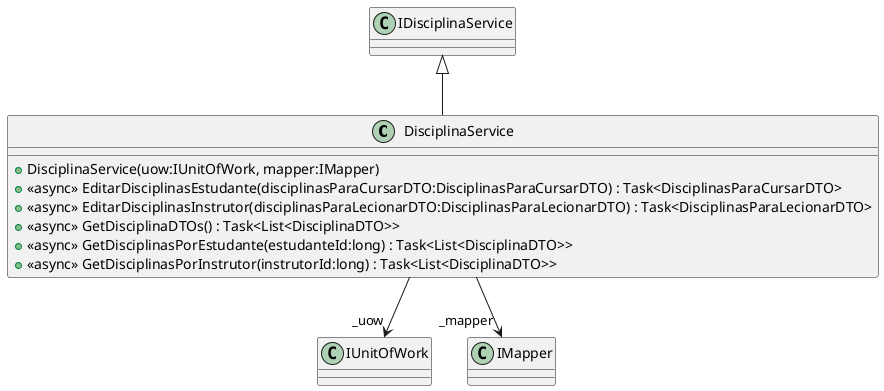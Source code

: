 @startuml
class DisciplinaService {
    + DisciplinaService(uow:IUnitOfWork, mapper:IMapper)
    + <<async>> EditarDisciplinasEstudante(disciplinasParaCursarDTO:DisciplinasParaCursarDTO) : Task<DisciplinasParaCursarDTO>
    + <<async>> EditarDisciplinasInstrutor(disciplinasParaLecionarDTO:DisciplinasParaLecionarDTO) : Task<DisciplinasParaLecionarDTO>
    + <<async>> GetDisciplinaDTOs() : Task<List<DisciplinaDTO>>
    + <<async>> GetDisciplinasPorEstudante(estudanteId:long) : Task<List<DisciplinaDTO>>
    + <<async>> GetDisciplinasPorInstrutor(instrutorId:long) : Task<List<DisciplinaDTO>>
}
IDisciplinaService <|-- DisciplinaService
DisciplinaService --> "_uow" IUnitOfWork
DisciplinaService --> "_mapper" IMapper
@enduml
